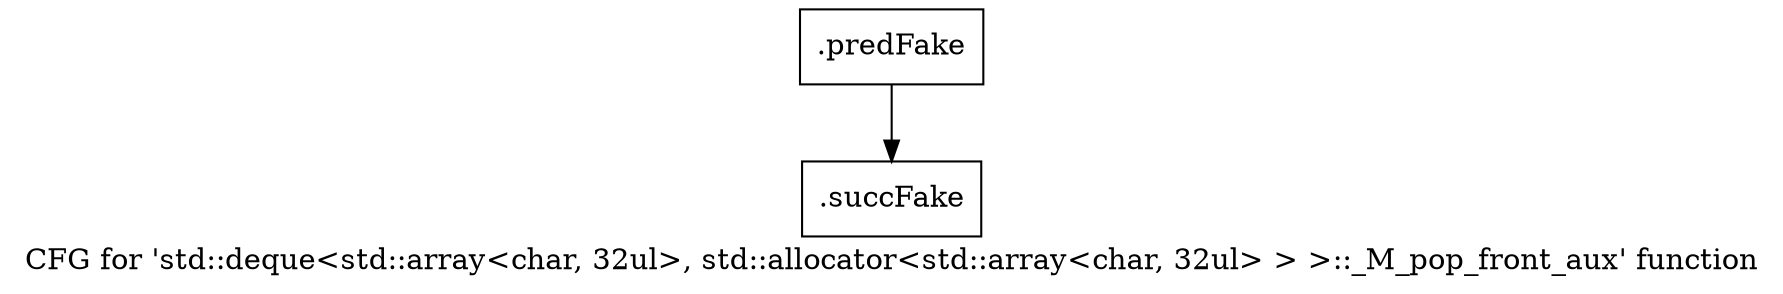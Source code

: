 digraph "CFG for 'std::deque\<std::array\<char, 32ul\>, std::allocator\<std::array\<char, 32ul\> \> \>::_M_pop_front_aux' function" {
	label="CFG for 'std::deque\<std::array\<char, 32ul\>, std::allocator\<std::array\<char, 32ul\> \> \>::_M_pop_front_aux' function";

	Node0x58c4200 [shape=record,filename="",linenumber="",label="{.predFake}"];
	Node0x58c4200 -> Node0x5098e60[ callList="" memoryops="" filename="/mnt/xilinx/Vitis_HLS/2021.2/tps/lnx64/gcc-6.2.0/lib/gcc/x86_64-pc-linux-gnu/6.2.0/../../../../include/c++/6.2.0/bits/deque.tcc" execusionnum="0"];
	Node0x5098e60 [shape=record,filename="/mnt/xilinx/Vitis_HLS/2021.2/tps/lnx64/gcc-6.2.0/lib/gcc/x86_64-pc-linux-gnu/6.2.0/../../../../include/c++/6.2.0/bits/deque.tcc",linenumber="554",label="{.succFake}"];
}
